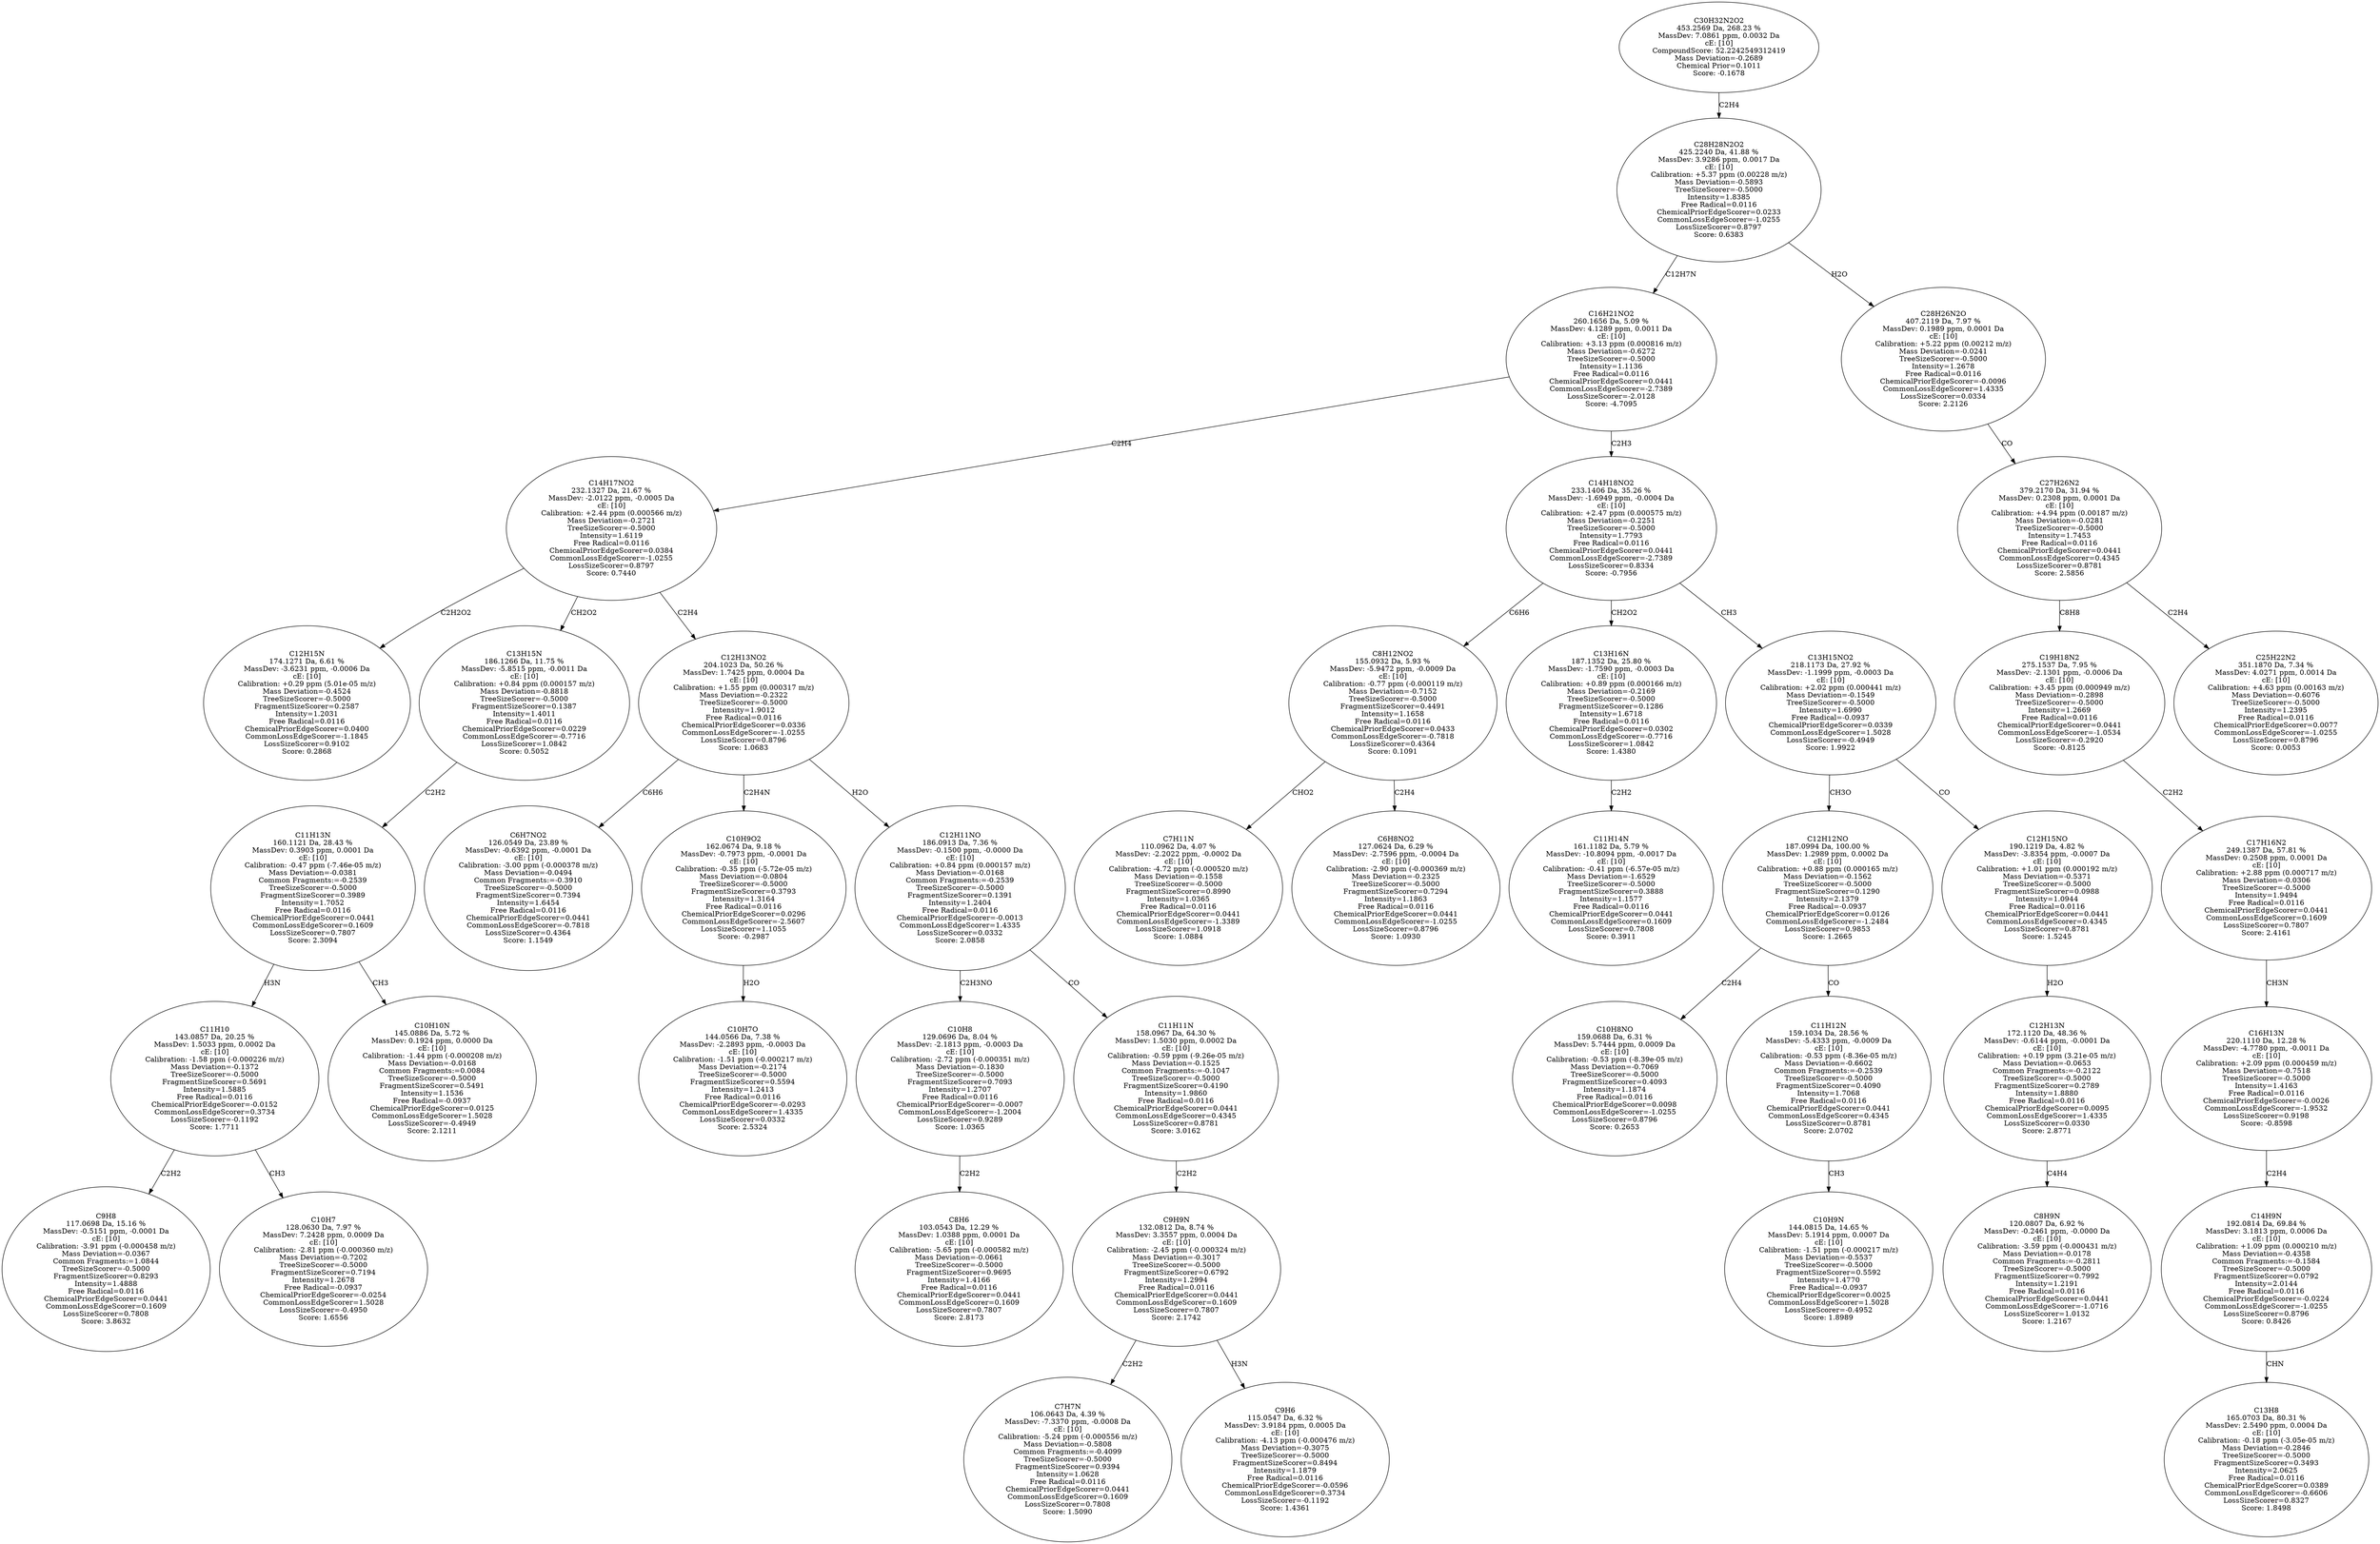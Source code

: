 strict digraph {
v1 [label="C12H15N\n174.1271 Da, 6.61 %\nMassDev: -3.6231 ppm, -0.0006 Da\ncE: [10]\nCalibration: +0.29 ppm (5.01e-05 m/z)\nMass Deviation=-0.4524\nTreeSizeScorer=-0.5000\nFragmentSizeScorer=0.2587\nIntensity=1.2031\nFree Radical=0.0116\nChemicalPriorEdgeScorer=0.0400\nCommonLossEdgeScorer=-1.1845\nLossSizeScorer=0.9102\nScore: 0.2868"];
v2 [label="C9H8\n117.0698 Da, 15.16 %\nMassDev: -0.5151 ppm, -0.0001 Da\ncE: [10]\nCalibration: -3.91 ppm (-0.000458 m/z)\nMass Deviation=-0.0367\nCommon Fragments:=1.0844\nTreeSizeScorer=-0.5000\nFragmentSizeScorer=0.8293\nIntensity=1.4888\nFree Radical=0.0116\nChemicalPriorEdgeScorer=0.0441\nCommonLossEdgeScorer=0.1609\nLossSizeScorer=0.7808\nScore: 3.8632"];
v3 [label="C10H7\n128.0630 Da, 7.97 %\nMassDev: 7.2428 ppm, 0.0009 Da\ncE: [10]\nCalibration: -2.81 ppm (-0.000360 m/z)\nMass Deviation=-0.7202\nTreeSizeScorer=-0.5000\nFragmentSizeScorer=0.7194\nIntensity=1.2678\nFree Radical=-0.0937\nChemicalPriorEdgeScorer=-0.0254\nCommonLossEdgeScorer=1.5028\nLossSizeScorer=-0.4950\nScore: 1.6556"];
v4 [label="C11H10\n143.0857 Da, 20.25 %\nMassDev: 1.5033 ppm, 0.0002 Da\ncE: [10]\nCalibration: -1.58 ppm (-0.000226 m/z)\nMass Deviation=-0.1372\nTreeSizeScorer=-0.5000\nFragmentSizeScorer=0.5691\nIntensity=1.5885\nFree Radical=0.0116\nChemicalPriorEdgeScorer=-0.0152\nCommonLossEdgeScorer=0.3734\nLossSizeScorer=-0.1192\nScore: 1.7711"];
v5 [label="C10H10N\n145.0886 Da, 5.72 %\nMassDev: 0.1924 ppm, 0.0000 Da\ncE: [10]\nCalibration: -1.44 ppm (-0.000208 m/z)\nMass Deviation=-0.0168\nCommon Fragments:=0.0084\nTreeSizeScorer=-0.5000\nFragmentSizeScorer=0.5491\nIntensity=1.1536\nFree Radical=-0.0937\nChemicalPriorEdgeScorer=0.0125\nCommonLossEdgeScorer=1.5028\nLossSizeScorer=-0.4949\nScore: 2.1211"];
v6 [label="C11H13N\n160.1121 Da, 28.43 %\nMassDev: 0.3903 ppm, 0.0001 Da\ncE: [10]\nCalibration: -0.47 ppm (-7.46e-05 m/z)\nMass Deviation=-0.0381\nCommon Fragments:=-0.2539\nTreeSizeScorer=-0.5000\nFragmentSizeScorer=0.3989\nIntensity=1.7052\nFree Radical=0.0116\nChemicalPriorEdgeScorer=0.0441\nCommonLossEdgeScorer=0.1609\nLossSizeScorer=0.7807\nScore: 2.3094"];
v7 [label="C13H15N\n186.1266 Da, 11.75 %\nMassDev: -5.8515 ppm, -0.0011 Da\ncE: [10]\nCalibration: +0.84 ppm (0.000157 m/z)\nMass Deviation=-0.8818\nTreeSizeScorer=-0.5000\nFragmentSizeScorer=0.1387\nIntensity=1.4011\nFree Radical=0.0116\nChemicalPriorEdgeScorer=0.0229\nCommonLossEdgeScorer=-0.7716\nLossSizeScorer=1.0842\nScore: 0.5052"];
v8 [label="C6H7NO2\n126.0549 Da, 23.89 %\nMassDev: -0.6392 ppm, -0.0001 Da\ncE: [10]\nCalibration: -3.00 ppm (-0.000378 m/z)\nMass Deviation=-0.0494\nCommon Fragments:=-0.3910\nTreeSizeScorer=-0.5000\nFragmentSizeScorer=0.7394\nIntensity=1.6454\nFree Radical=0.0116\nChemicalPriorEdgeScorer=0.0441\nCommonLossEdgeScorer=-0.7818\nLossSizeScorer=0.4364\nScore: 1.1549"];
v9 [label="C10H7O\n144.0566 Da, 7.38 %\nMassDev: -2.2893 ppm, -0.0003 Da\ncE: [10]\nCalibration: -1.51 ppm (-0.000217 m/z)\nMass Deviation=-0.2174\nTreeSizeScorer=-0.5000\nFragmentSizeScorer=0.5594\nIntensity=1.2413\nFree Radical=0.0116\nChemicalPriorEdgeScorer=-0.0293\nCommonLossEdgeScorer=1.4335\nLossSizeScorer=0.0332\nScore: 2.5324"];
v10 [label="C10H9O2\n162.0674 Da, 9.18 %\nMassDev: -0.7973 ppm, -0.0001 Da\ncE: [10]\nCalibration: -0.35 ppm (-5.72e-05 m/z)\nMass Deviation=-0.0804\nTreeSizeScorer=-0.5000\nFragmentSizeScorer=0.3793\nIntensity=1.3164\nFree Radical=0.0116\nChemicalPriorEdgeScorer=0.0296\nCommonLossEdgeScorer=-2.5607\nLossSizeScorer=1.1055\nScore: -0.2987"];
v11 [label="C8H6\n103.0543 Da, 12.29 %\nMassDev: 1.0388 ppm, 0.0001 Da\ncE: [10]\nCalibration: -5.65 ppm (-0.000582 m/z)\nMass Deviation=-0.0661\nTreeSizeScorer=-0.5000\nFragmentSizeScorer=0.9695\nIntensity=1.4166\nFree Radical=0.0116\nChemicalPriorEdgeScorer=0.0441\nCommonLossEdgeScorer=0.1609\nLossSizeScorer=0.7807\nScore: 2.8173"];
v12 [label="C10H8\n129.0696 Da, 8.04 %\nMassDev: -2.1813 ppm, -0.0003 Da\ncE: [10]\nCalibration: -2.72 ppm (-0.000351 m/z)\nMass Deviation=-0.1830\nTreeSizeScorer=-0.5000\nFragmentSizeScorer=0.7093\nIntensity=1.2707\nFree Radical=0.0116\nChemicalPriorEdgeScorer=-0.0007\nCommonLossEdgeScorer=-1.2004\nLossSizeScorer=0.9289\nScore: 1.0365"];
v13 [label="C7H7N\n106.0643 Da, 4.39 %\nMassDev: -7.3370 ppm, -0.0008 Da\ncE: [10]\nCalibration: -5.24 ppm (-0.000556 m/z)\nMass Deviation=-0.5808\nCommon Fragments:=-0.4099\nTreeSizeScorer=-0.5000\nFragmentSizeScorer=0.9394\nIntensity=1.0628\nFree Radical=0.0116\nChemicalPriorEdgeScorer=0.0441\nCommonLossEdgeScorer=0.1609\nLossSizeScorer=0.7808\nScore: 1.5090"];
v14 [label="C9H6\n115.0547 Da, 6.32 %\nMassDev: 3.9184 ppm, 0.0005 Da\ncE: [10]\nCalibration: -4.13 ppm (-0.000476 m/z)\nMass Deviation=-0.3075\nTreeSizeScorer=-0.5000\nFragmentSizeScorer=0.8494\nIntensity=1.1879\nFree Radical=0.0116\nChemicalPriorEdgeScorer=-0.0596\nCommonLossEdgeScorer=0.3734\nLossSizeScorer=-0.1192\nScore: 1.4361"];
v15 [label="C9H9N\n132.0812 Da, 8.74 %\nMassDev: 3.3557 ppm, 0.0004 Da\ncE: [10]\nCalibration: -2.45 ppm (-0.000324 m/z)\nMass Deviation=-0.3017\nTreeSizeScorer=-0.5000\nFragmentSizeScorer=0.6792\nIntensity=1.2994\nFree Radical=0.0116\nChemicalPriorEdgeScorer=0.0441\nCommonLossEdgeScorer=0.1609\nLossSizeScorer=0.7807\nScore: 2.1742"];
v16 [label="C11H11N\n158.0967 Da, 64.30 %\nMassDev: 1.5030 ppm, 0.0002 Da\ncE: [10]\nCalibration: -0.59 ppm (-9.26e-05 m/z)\nMass Deviation=-0.1525\nCommon Fragments:=-0.1047\nTreeSizeScorer=-0.5000\nFragmentSizeScorer=0.4190\nIntensity=1.9860\nFree Radical=0.0116\nChemicalPriorEdgeScorer=0.0441\nCommonLossEdgeScorer=0.4345\nLossSizeScorer=0.8781\nScore: 3.0162"];
v17 [label="C12H11NO\n186.0913 Da, 7.36 %\nMassDev: -0.1500 ppm, -0.0000 Da\ncE: [10]\nCalibration: +0.84 ppm (0.000157 m/z)\nMass Deviation=-0.0168\nCommon Fragments:=-0.2539\nTreeSizeScorer=-0.5000\nFragmentSizeScorer=0.1391\nIntensity=1.2404\nFree Radical=0.0116\nChemicalPriorEdgeScorer=-0.0013\nCommonLossEdgeScorer=1.4335\nLossSizeScorer=0.0332\nScore: 2.0858"];
v18 [label="C12H13NO2\n204.1023 Da, 50.26 %\nMassDev: 1.7425 ppm, 0.0004 Da\ncE: [10]\nCalibration: +1.55 ppm (0.000317 m/z)\nMass Deviation=-0.2322\nTreeSizeScorer=-0.5000\nIntensity=1.9012\nFree Radical=0.0116\nChemicalPriorEdgeScorer=0.0336\nCommonLossEdgeScorer=-1.0255\nLossSizeScorer=0.8796\nScore: 1.0683"];
v19 [label="C14H17NO2\n232.1327 Da, 21.67 %\nMassDev: -2.0122 ppm, -0.0005 Da\ncE: [10]\nCalibration: +2.44 ppm (0.000566 m/z)\nMass Deviation=-0.2721\nTreeSizeScorer=-0.5000\nIntensity=1.6119\nFree Radical=0.0116\nChemicalPriorEdgeScorer=0.0384\nCommonLossEdgeScorer=-1.0255\nLossSizeScorer=0.8797\nScore: 0.7440"];
v20 [label="C7H11N\n110.0962 Da, 4.07 %\nMassDev: -2.2022 ppm, -0.0002 Da\ncE: [10]\nCalibration: -4.72 ppm (-0.000520 m/z)\nMass Deviation=-0.1558\nTreeSizeScorer=-0.5000\nFragmentSizeScorer=0.8990\nIntensity=1.0365\nFree Radical=0.0116\nChemicalPriorEdgeScorer=0.0441\nCommonLossEdgeScorer=-1.3389\nLossSizeScorer=1.0918\nScore: 1.0884"];
v21 [label="C6H8NO2\n127.0624 Da, 6.29 %\nMassDev: -2.7596 ppm, -0.0004 Da\ncE: [10]\nCalibration: -2.90 ppm (-0.000369 m/z)\nMass Deviation=-0.2325\nTreeSizeScorer=-0.5000\nFragmentSizeScorer=0.7294\nIntensity=1.1863\nFree Radical=0.0116\nChemicalPriorEdgeScorer=0.0441\nCommonLossEdgeScorer=-1.0255\nLossSizeScorer=0.8796\nScore: 1.0930"];
v22 [label="C8H12NO2\n155.0932 Da, 5.93 %\nMassDev: -5.9472 ppm, -0.0009 Da\ncE: [10]\nCalibration: -0.77 ppm (-0.000119 m/z)\nMass Deviation=-0.7152\nTreeSizeScorer=-0.5000\nFragmentSizeScorer=0.4491\nIntensity=1.1658\nFree Radical=0.0116\nChemicalPriorEdgeScorer=0.0433\nCommonLossEdgeScorer=-0.7818\nLossSizeScorer=0.4364\nScore: 0.1091"];
v23 [label="C11H14N\n161.1182 Da, 5.79 %\nMassDev: -10.8094 ppm, -0.0017 Da\ncE: [10]\nCalibration: -0.41 ppm (-6.57e-05 m/z)\nMass Deviation=-1.6529\nTreeSizeScorer=-0.5000\nFragmentSizeScorer=0.3888\nIntensity=1.1577\nFree Radical=0.0116\nChemicalPriorEdgeScorer=0.0441\nCommonLossEdgeScorer=0.1609\nLossSizeScorer=0.7808\nScore: 0.3911"];
v24 [label="C13H16N\n187.1352 Da, 25.80 %\nMassDev: -1.7590 ppm, -0.0003 Da\ncE: [10]\nCalibration: +0.89 ppm (0.000166 m/z)\nMass Deviation=-0.2169\nTreeSizeScorer=-0.5000\nFragmentSizeScorer=0.1286\nIntensity=1.6718\nFree Radical=0.0116\nChemicalPriorEdgeScorer=0.0302\nCommonLossEdgeScorer=-0.7716\nLossSizeScorer=1.0842\nScore: 1.4380"];
v25 [label="C10H8NO\n159.0688 Da, 6.31 %\nMassDev: 5.7444 ppm, 0.0009 Da\ncE: [10]\nCalibration: -0.53 ppm (-8.39e-05 m/z)\nMass Deviation=-0.7069\nTreeSizeScorer=-0.5000\nFragmentSizeScorer=0.4093\nIntensity=1.1874\nFree Radical=0.0116\nChemicalPriorEdgeScorer=0.0098\nCommonLossEdgeScorer=-1.0255\nLossSizeScorer=0.8796\nScore: 0.2653"];
v26 [label="C10H9N\n144.0815 Da, 14.65 %\nMassDev: 5.1914 ppm, 0.0007 Da\ncE: [10]\nCalibration: -1.51 ppm (-0.000217 m/z)\nMass Deviation=-0.5537\nTreeSizeScorer=-0.5000\nFragmentSizeScorer=0.5592\nIntensity=1.4770\nFree Radical=-0.0937\nChemicalPriorEdgeScorer=0.0025\nCommonLossEdgeScorer=1.5028\nLossSizeScorer=-0.4952\nScore: 1.8989"];
v27 [label="C11H12N\n159.1034 Da, 28.56 %\nMassDev: -5.4333 ppm, -0.0009 Da\ncE: [10]\nCalibration: -0.53 ppm (-8.36e-05 m/z)\nMass Deviation=-0.6602\nCommon Fragments:=-0.2539\nTreeSizeScorer=-0.5000\nFragmentSizeScorer=0.4090\nIntensity=1.7068\nFree Radical=0.0116\nChemicalPriorEdgeScorer=0.0441\nCommonLossEdgeScorer=0.4345\nLossSizeScorer=0.8781\nScore: 2.0702"];
v28 [label="C12H12NO\n187.0994 Da, 100.00 %\nMassDev: 1.2989 ppm, 0.0002 Da\ncE: [10]\nCalibration: +0.88 ppm (0.000165 m/z)\nMass Deviation=-0.1562\nTreeSizeScorer=-0.5000\nFragmentSizeScorer=0.1290\nIntensity=2.1379\nFree Radical=-0.0937\nChemicalPriorEdgeScorer=0.0126\nCommonLossEdgeScorer=-1.2484\nLossSizeScorer=0.9853\nScore: 1.2665"];
v29 [label="C8H9N\n120.0807 Da, 6.92 %\nMassDev: -0.2461 ppm, -0.0000 Da\ncE: [10]\nCalibration: -3.59 ppm (-0.000431 m/z)\nMass Deviation=-0.0178\nCommon Fragments:=-0.2811\nTreeSizeScorer=-0.5000\nFragmentSizeScorer=0.7992\nIntensity=1.2191\nFree Radical=0.0116\nChemicalPriorEdgeScorer=0.0441\nCommonLossEdgeScorer=-1.0716\nLossSizeScorer=1.0132\nScore: 1.2167"];
v30 [label="C12H13N\n172.1120 Da, 48.36 %\nMassDev: -0.6144 ppm, -0.0001 Da\ncE: [10]\nCalibration: +0.19 ppm (3.21e-05 m/z)\nMass Deviation=-0.0653\nCommon Fragments:=-0.2122\nTreeSizeScorer=-0.5000\nFragmentSizeScorer=0.2789\nIntensity=1.8880\nFree Radical=0.0116\nChemicalPriorEdgeScorer=0.0095\nCommonLossEdgeScorer=1.4335\nLossSizeScorer=0.0330\nScore: 2.8771"];
v31 [label="C12H15NO\n190.1219 Da, 4.82 %\nMassDev: -3.8354 ppm, -0.0007 Da\ncE: [10]\nCalibration: +1.01 ppm (0.000192 m/z)\nMass Deviation=-0.5371\nTreeSizeScorer=-0.5000\nFragmentSizeScorer=0.0988\nIntensity=1.0944\nFree Radical=0.0116\nChemicalPriorEdgeScorer=0.0441\nCommonLossEdgeScorer=0.4345\nLossSizeScorer=0.8781\nScore: 1.5245"];
v32 [label="C13H15NO2\n218.1173 Da, 27.92 %\nMassDev: -1.1999 ppm, -0.0003 Da\ncE: [10]\nCalibration: +2.02 ppm (0.000441 m/z)\nMass Deviation=-0.1549\nTreeSizeScorer=-0.5000\nIntensity=1.6990\nFree Radical=-0.0937\nChemicalPriorEdgeScorer=0.0339\nCommonLossEdgeScorer=1.5028\nLossSizeScorer=-0.4949\nScore: 1.9922"];
v33 [label="C14H18NO2\n233.1406 Da, 35.26 %\nMassDev: -1.6949 ppm, -0.0004 Da\ncE: [10]\nCalibration: +2.47 ppm (0.000575 m/z)\nMass Deviation=-0.2251\nTreeSizeScorer=-0.5000\nIntensity=1.7793\nFree Radical=0.0116\nChemicalPriorEdgeScorer=0.0441\nCommonLossEdgeScorer=-2.7389\nLossSizeScorer=0.8334\nScore: -0.7956"];
v34 [label="C16H21NO2\n260.1656 Da, 5.09 %\nMassDev: 4.1289 ppm, 0.0011 Da\ncE: [10]\nCalibration: +3.13 ppm (0.000816 m/z)\nMass Deviation=-0.6272\nTreeSizeScorer=-0.5000\nIntensity=1.1136\nFree Radical=0.0116\nChemicalPriorEdgeScorer=0.0441\nCommonLossEdgeScorer=-2.7389\nLossSizeScorer=-2.0128\nScore: -4.7095"];
v35 [label="C13H8\n165.0703 Da, 80.31 %\nMassDev: 2.5490 ppm, 0.0004 Da\ncE: [10]\nCalibration: -0.18 ppm (-3.05e-05 m/z)\nMass Deviation=-0.2846\nTreeSizeScorer=-0.5000\nFragmentSizeScorer=0.3493\nIntensity=2.0625\nFree Radical=0.0116\nChemicalPriorEdgeScorer=0.0389\nCommonLossEdgeScorer=-0.6606\nLossSizeScorer=0.8327\nScore: 1.8498"];
v36 [label="C14H9N\n192.0814 Da, 69.84 %\nMassDev: 3.1813 ppm, 0.0006 Da\ncE: [10]\nCalibration: +1.09 ppm (0.000210 m/z)\nMass Deviation=-0.4358\nCommon Fragments:=-0.1584\nTreeSizeScorer=-0.5000\nFragmentSizeScorer=0.0792\nIntensity=2.0144\nFree Radical=0.0116\nChemicalPriorEdgeScorer=-0.0224\nCommonLossEdgeScorer=-1.0255\nLossSizeScorer=0.8796\nScore: 0.8426"];
v37 [label="C16H13N\n220.1110 Da, 12.28 %\nMassDev: -4.7780 ppm, -0.0011 Da\ncE: [10]\nCalibration: +2.09 ppm (0.000459 m/z)\nMass Deviation=-0.7518\nTreeSizeScorer=-0.5000\nIntensity=1.4163\nFree Radical=0.0116\nChemicalPriorEdgeScorer=-0.0026\nCommonLossEdgeScorer=-1.9532\nLossSizeScorer=0.9198\nScore: -0.8598"];
v38 [label="C17H16N2\n249.1387 Da, 57.81 %\nMassDev: 0.2508 ppm, 0.0001 Da\ncE: [10]\nCalibration: +2.88 ppm (0.000717 m/z)\nMass Deviation=-0.0306\nTreeSizeScorer=-0.5000\nIntensity=1.9494\nFree Radical=0.0116\nChemicalPriorEdgeScorer=0.0441\nCommonLossEdgeScorer=0.1609\nLossSizeScorer=0.7807\nScore: 2.4161"];
v39 [label="C19H18N2\n275.1537 Da, 7.95 %\nMassDev: -2.1301 ppm, -0.0006 Da\ncE: [10]\nCalibration: +3.45 ppm (0.000949 m/z)\nMass Deviation=-0.2898\nTreeSizeScorer=-0.5000\nIntensity=1.2669\nFree Radical=0.0116\nChemicalPriorEdgeScorer=0.0441\nCommonLossEdgeScorer=-1.0534\nLossSizeScorer=-0.2920\nScore: -0.8125"];
v40 [label="C25H22N2\n351.1870 Da, 7.34 %\nMassDev: 4.0271 ppm, 0.0014 Da\ncE: [10]\nCalibration: +4.63 ppm (0.00163 m/z)\nMass Deviation=-0.6076\nTreeSizeScorer=-0.5000\nIntensity=1.2395\nFree Radical=0.0116\nChemicalPriorEdgeScorer=0.0077\nCommonLossEdgeScorer=-1.0255\nLossSizeScorer=0.8796\nScore: 0.0053"];
v41 [label="C27H26N2\n379.2170 Da, 31.94 %\nMassDev: 0.2308 ppm, 0.0001 Da\ncE: [10]\nCalibration: +4.94 ppm (0.00187 m/z)\nMass Deviation=-0.0281\nTreeSizeScorer=-0.5000\nIntensity=1.7453\nFree Radical=0.0116\nChemicalPriorEdgeScorer=0.0441\nCommonLossEdgeScorer=0.4345\nLossSizeScorer=0.8781\nScore: 2.5856"];
v42 [label="C28H26N2O\n407.2119 Da, 7.97 %\nMassDev: 0.1989 ppm, 0.0001 Da\ncE: [10]\nCalibration: +5.22 ppm (0.00212 m/z)\nMass Deviation=-0.0241\nTreeSizeScorer=-0.5000\nIntensity=1.2678\nFree Radical=0.0116\nChemicalPriorEdgeScorer=-0.0096\nCommonLossEdgeScorer=1.4335\nLossSizeScorer=0.0334\nScore: 2.2126"];
v43 [label="C28H28N2O2\n425.2240 Da, 41.88 %\nMassDev: 3.9286 ppm, 0.0017 Da\ncE: [10]\nCalibration: +5.37 ppm (0.00228 m/z)\nMass Deviation=-0.5893\nTreeSizeScorer=-0.5000\nIntensity=1.8385\nFree Radical=0.0116\nChemicalPriorEdgeScorer=0.0233\nCommonLossEdgeScorer=-1.0255\nLossSizeScorer=0.8797\nScore: 0.6383"];
v44 [label="C30H32N2O2\n453.2569 Da, 268.23 %\nMassDev: 7.0861 ppm, 0.0032 Da\ncE: [10]\nCompoundScore: 52.2242549312419\nMass Deviation=-0.2689\nChemical Prior=0.1011\nScore: -0.1678"];
v19 -> v1 [label="C2H2O2"];
v4 -> v2 [label="C2H2"];
v4 -> v3 [label="CH3"];
v6 -> v4 [label="H3N"];
v6 -> v5 [label="CH3"];
v7 -> v6 [label="C2H2"];
v19 -> v7 [label="CH2O2"];
v18 -> v8 [label="C6H6"];
v10 -> v9 [label="H2O"];
v18 -> v10 [label="C2H4N"];
v12 -> v11 [label="C2H2"];
v17 -> v12 [label="C2H3NO"];
v15 -> v13 [label="C2H2"];
v15 -> v14 [label="H3N"];
v16 -> v15 [label="C2H2"];
v17 -> v16 [label="CO"];
v18 -> v17 [label="H2O"];
v19 -> v18 [label="C2H4"];
v34 -> v19 [label="C2H4"];
v22 -> v20 [label="CHO2"];
v22 -> v21 [label="C2H4"];
v33 -> v22 [label="C6H6"];
v24 -> v23 [label="C2H2"];
v33 -> v24 [label="CH2O2"];
v28 -> v25 [label="C2H4"];
v27 -> v26 [label="CH3"];
v28 -> v27 [label="CO"];
v32 -> v28 [label="CH3O"];
v30 -> v29 [label="C4H4"];
v31 -> v30 [label="H2O"];
v32 -> v31 [label="CO"];
v33 -> v32 [label="CH3"];
v34 -> v33 [label="C2H3"];
v43 -> v34 [label="C12H7N"];
v36 -> v35 [label="CHN"];
v37 -> v36 [label="C2H4"];
v38 -> v37 [label="CH3N"];
v39 -> v38 [label="C2H2"];
v41 -> v39 [label="C8H8"];
v41 -> v40 [label="C2H4"];
v42 -> v41 [label="CO"];
v43 -> v42 [label="H2O"];
v44 -> v43 [label="C2H4"];
}